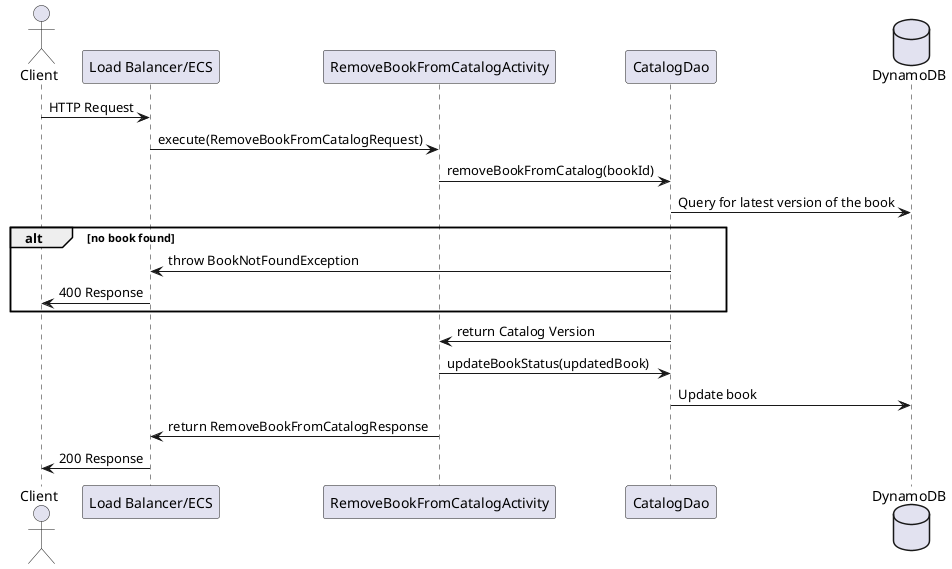 @startuml
actor Client
participant "Load Balancer/ECS"
participant RemoveBookFromCatalogActivity
participant CatalogDao
database DynamoDB

Client -> "Load Balancer/ECS": HTTP Request
"Load Balancer/ECS" -> RemoveBookFromCatalogActivity: execute(RemoveBookFromCatalogRequest)
RemoveBookFromCatalogActivity -> CatalogDao: removeBookFromCatalog(bookId)
CatalogDao -> DynamoDB: Query for latest version of the book
alt no book found
    CatalogDao -> "Load Balancer/ECS": throw BookNotFoundException
    "Load Balancer/ECS" -> Client: 400 Response
end
CatalogDao -> RemoveBookFromCatalogActivity: return Catalog Version
RemoveBookFromCatalogActivity -> CatalogDao: updateBookStatus(updatedBook)
CatalogDao -> DynamoDB: Update book
RemoveBookFromCatalogActivity -> "Load Balancer/ECS": return RemoveBookFromCatalogResponse
"Load Balancer/ECS" -> Client: 200 Response








@enduml